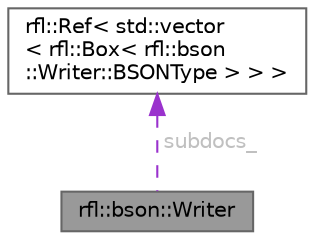 digraph "rfl::bson::Writer"
{
 // LATEX_PDF_SIZE
  bgcolor="transparent";
  edge [fontname=Helvetica,fontsize=10,labelfontname=Helvetica,labelfontsize=10];
  node [fontname=Helvetica,fontsize=10,shape=box,height=0.2,width=0.4];
  Node1 [id="Node000001",label="rfl::bson::Writer",height=0.2,width=0.4,color="gray40", fillcolor="grey60", style="filled", fontcolor="black",tooltip="Please refer to https://mongoc.org/libbson/current/api.html"];
  Node2 -> Node1 [id="edge1_Node000001_Node000002",dir="back",color="darkorchid3",style="dashed",tooltip=" ",label=" subdocs_",fontcolor="grey" ];
  Node2 [id="Node000002",label="rfl::Ref\< std::vector\l\< rfl::Box\< rfl::bson\l::Writer::BSONType \> \> \>",height=0.2,width=0.4,color="gray40", fillcolor="white", style="filled",URL="$classrfl_1_1_ref.html",tooltip=" "];
}
